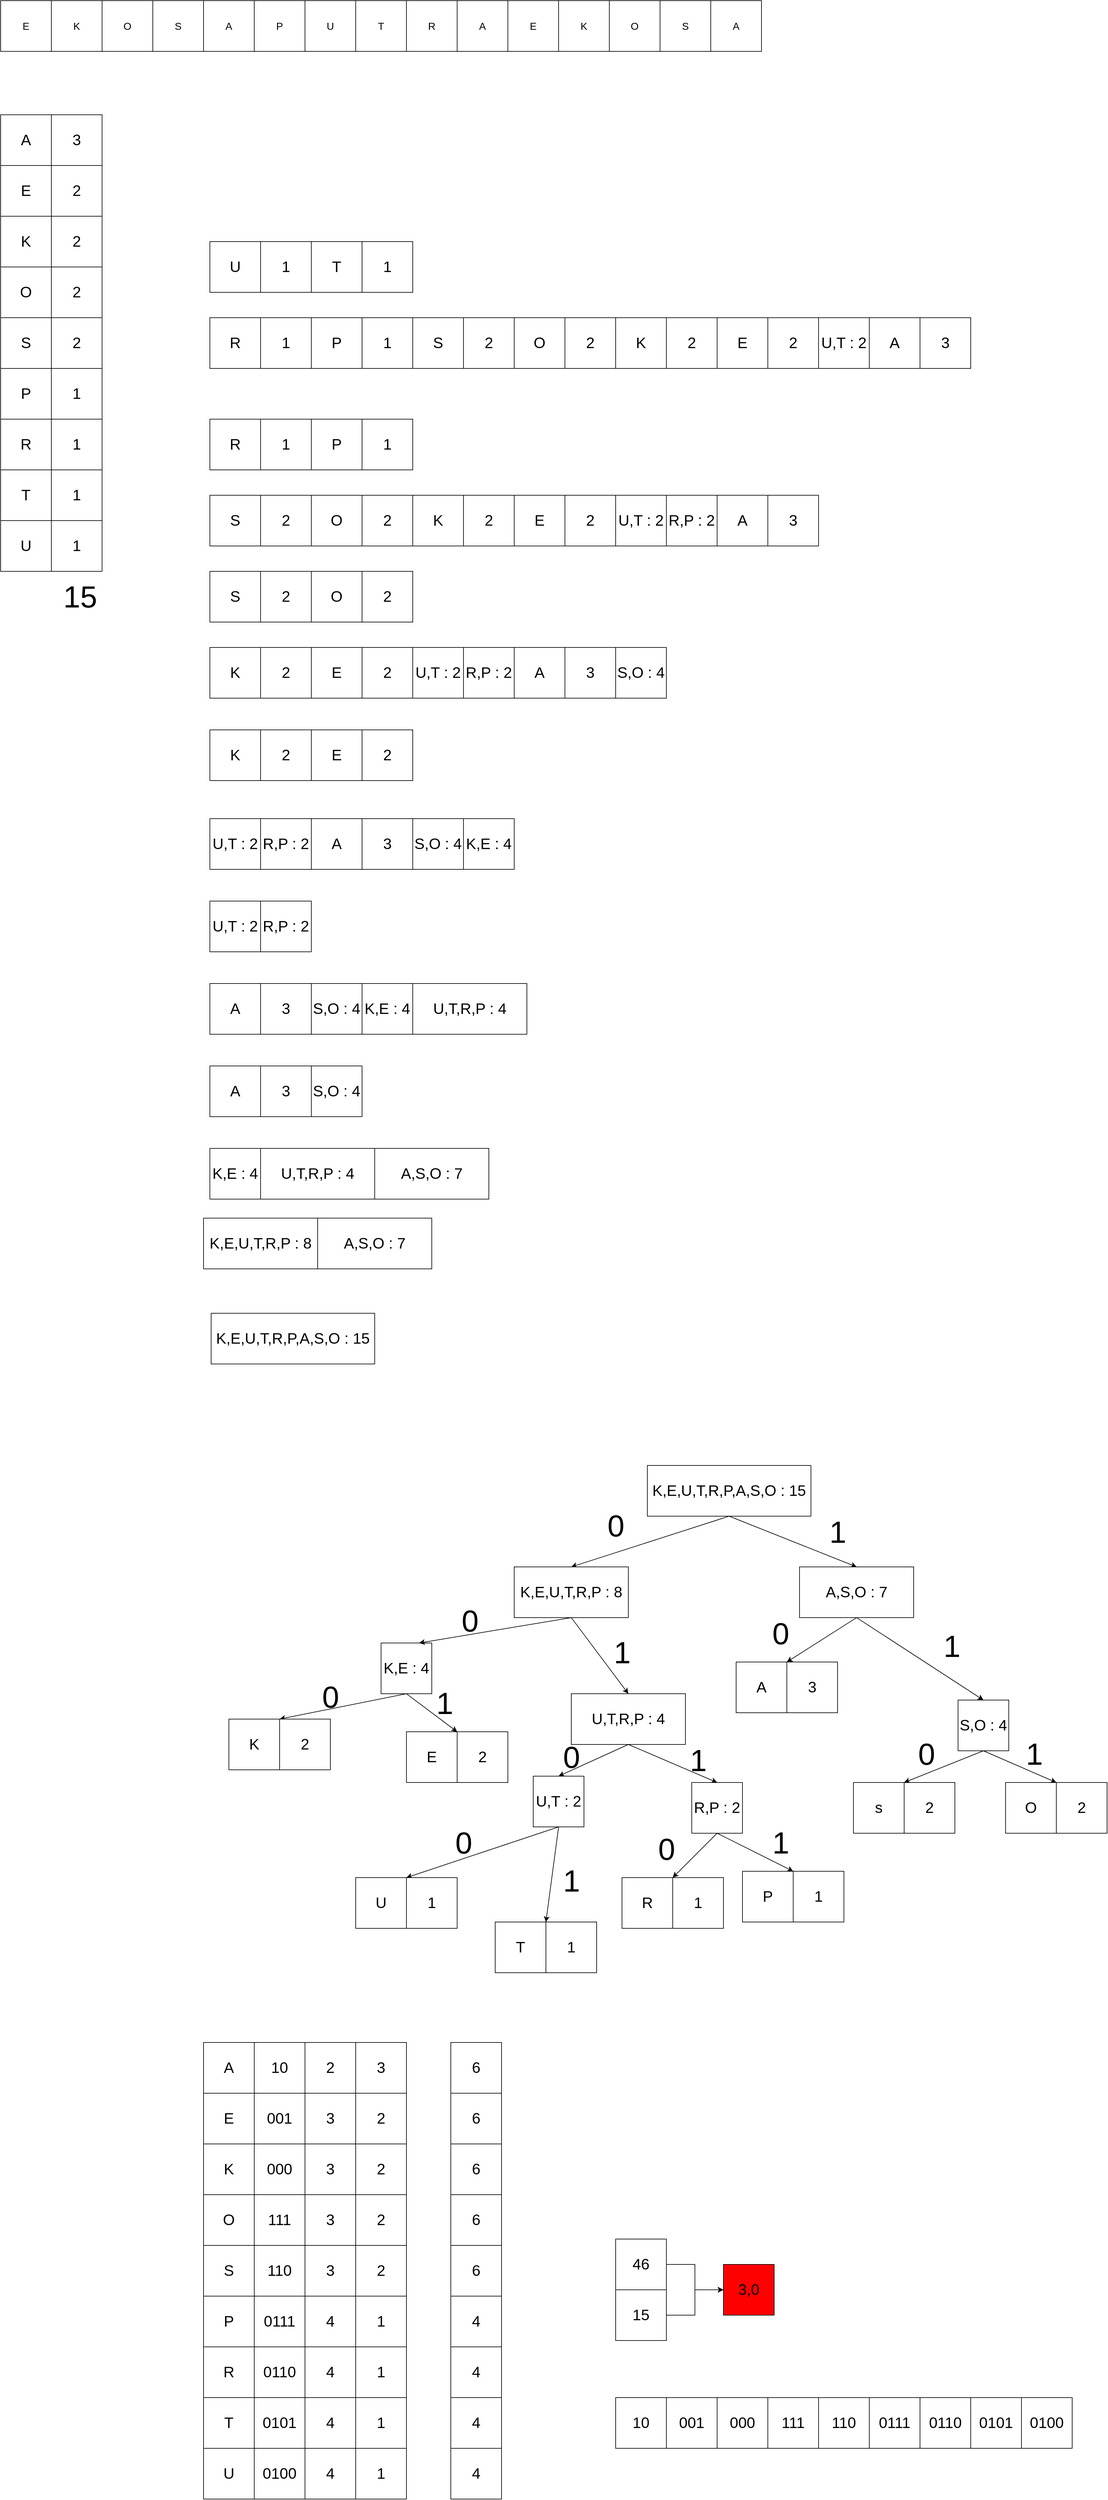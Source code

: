 <mxfile version="14.1.9" type="github">
  <diagram id="KEnG766yOONvj4ruCacH" name="Halaman-1">
    <mxGraphModel dx="1806" dy="1066" grid="1" gridSize="10" guides="1" tooltips="1" connect="1" arrows="1" fold="1" page="1" pageScale="1" pageWidth="50000" pageHeight="50000" math="0" shadow="0">
      <root>
        <mxCell id="0" />
        <mxCell id="1" parent="0" />
        <mxCell id="IFljUYkTpTAAz3V6eXWY-1" value="&lt;font size=&quot;3&quot;&gt;E&lt;/font&gt;" style="whiteSpace=wrap;html=1;aspect=fixed;" vertex="1" parent="1">
          <mxGeometry x="70" y="60" width="80" height="80" as="geometry" />
        </mxCell>
        <mxCell id="IFljUYkTpTAAz3V6eXWY-2" value="&lt;font size=&quot;3&quot;&gt;K&lt;/font&gt;" style="whiteSpace=wrap;html=1;aspect=fixed;" vertex="1" parent="1">
          <mxGeometry x="150" y="60" width="80" height="80" as="geometry" />
        </mxCell>
        <mxCell id="IFljUYkTpTAAz3V6eXWY-3" value="&lt;font size=&quot;3&quot;&gt;O&lt;/font&gt;" style="whiteSpace=wrap;html=1;aspect=fixed;" vertex="1" parent="1">
          <mxGeometry x="230" y="60" width="80" height="80" as="geometry" />
        </mxCell>
        <mxCell id="IFljUYkTpTAAz3V6eXWY-4" value="&lt;font size=&quot;3&quot;&gt;S&lt;/font&gt;" style="whiteSpace=wrap;html=1;aspect=fixed;" vertex="1" parent="1">
          <mxGeometry x="310" y="60" width="80" height="80" as="geometry" />
        </mxCell>
        <mxCell id="IFljUYkTpTAAz3V6eXWY-5" value="&lt;font size=&quot;3&quot;&gt;A&lt;/font&gt;" style="whiteSpace=wrap;html=1;aspect=fixed;" vertex="1" parent="1">
          <mxGeometry x="390" y="60" width="80" height="80" as="geometry" />
        </mxCell>
        <mxCell id="IFljUYkTpTAAz3V6eXWY-6" value="&lt;font size=&quot;3&quot;&gt;P&lt;/font&gt;" style="whiteSpace=wrap;html=1;aspect=fixed;" vertex="1" parent="1">
          <mxGeometry x="470" y="60" width="80" height="80" as="geometry" />
        </mxCell>
        <mxCell id="IFljUYkTpTAAz3V6eXWY-7" value="&lt;font size=&quot;3&quot;&gt;U&lt;/font&gt;" style="whiteSpace=wrap;html=1;aspect=fixed;" vertex="1" parent="1">
          <mxGeometry x="550" y="60" width="80" height="80" as="geometry" />
        </mxCell>
        <mxCell id="IFljUYkTpTAAz3V6eXWY-8" value="&lt;font size=&quot;3&quot;&gt;T&lt;/font&gt;" style="whiteSpace=wrap;html=1;aspect=fixed;" vertex="1" parent="1">
          <mxGeometry x="630" y="60" width="80" height="80" as="geometry" />
        </mxCell>
        <mxCell id="IFljUYkTpTAAz3V6eXWY-9" value="&lt;font size=&quot;3&quot;&gt;R&lt;/font&gt;" style="whiteSpace=wrap;html=1;aspect=fixed;" vertex="1" parent="1">
          <mxGeometry x="710" y="60" width="80" height="80" as="geometry" />
        </mxCell>
        <mxCell id="IFljUYkTpTAAz3V6eXWY-10" value="&lt;font size=&quot;3&quot;&gt;A&lt;/font&gt;" style="whiteSpace=wrap;html=1;aspect=fixed;" vertex="1" parent="1">
          <mxGeometry x="790" y="60" width="80" height="80" as="geometry" />
        </mxCell>
        <mxCell id="IFljUYkTpTAAz3V6eXWY-11" value="&lt;font size=&quot;3&quot;&gt;E&lt;/font&gt;" style="whiteSpace=wrap;html=1;aspect=fixed;" vertex="1" parent="1">
          <mxGeometry x="870" y="60" width="80" height="80" as="geometry" />
        </mxCell>
        <mxCell id="IFljUYkTpTAAz3V6eXWY-12" value="&lt;font size=&quot;3&quot;&gt;K&lt;/font&gt;" style="whiteSpace=wrap;html=1;aspect=fixed;" vertex="1" parent="1">
          <mxGeometry x="950" y="60" width="80" height="80" as="geometry" />
        </mxCell>
        <mxCell id="IFljUYkTpTAAz3V6eXWY-13" value="&lt;font size=&quot;3&quot;&gt;O&lt;/font&gt;" style="whiteSpace=wrap;html=1;aspect=fixed;" vertex="1" parent="1">
          <mxGeometry x="1030" y="60" width="80" height="80" as="geometry" />
        </mxCell>
        <mxCell id="IFljUYkTpTAAz3V6eXWY-14" value="&lt;font size=&quot;3&quot;&gt;S&lt;/font&gt;" style="whiteSpace=wrap;html=1;aspect=fixed;" vertex="1" parent="1">
          <mxGeometry x="1110" y="60" width="80" height="80" as="geometry" />
        </mxCell>
        <mxCell id="IFljUYkTpTAAz3V6eXWY-15" value="&lt;font size=&quot;3&quot;&gt;A&lt;/font&gt;" style="whiteSpace=wrap;html=1;aspect=fixed;" vertex="1" parent="1">
          <mxGeometry x="1190" y="60" width="80" height="80" as="geometry" />
        </mxCell>
        <mxCell id="IFljUYkTpTAAz3V6eXWY-16" value="&lt;font style=&quot;font-size: 24px&quot;&gt;E&lt;/font&gt;" style="whiteSpace=wrap;html=1;aspect=fixed;" vertex="1" parent="1">
          <mxGeometry x="70" y="320" width="80" height="80" as="geometry" />
        </mxCell>
        <mxCell id="IFljUYkTpTAAz3V6eXWY-17" value="&lt;font style=&quot;font-size: 24px&quot;&gt;K&lt;/font&gt;" style="whiteSpace=wrap;html=1;aspect=fixed;" vertex="1" parent="1">
          <mxGeometry x="70" y="400" width="80" height="80" as="geometry" />
        </mxCell>
        <mxCell id="IFljUYkTpTAAz3V6eXWY-18" value="&lt;font style=&quot;font-size: 24px&quot;&gt;O&lt;/font&gt;" style="whiteSpace=wrap;html=1;aspect=fixed;" vertex="1" parent="1">
          <mxGeometry x="70" y="480" width="80" height="80" as="geometry" />
        </mxCell>
        <mxCell id="IFljUYkTpTAAz3V6eXWY-19" value="&lt;font style=&quot;font-size: 24px&quot;&gt;S&lt;/font&gt;" style="whiteSpace=wrap;html=1;aspect=fixed;" vertex="1" parent="1">
          <mxGeometry x="70" y="560" width="80" height="80" as="geometry" />
        </mxCell>
        <mxCell id="IFljUYkTpTAAz3V6eXWY-20" value="&lt;font style=&quot;font-size: 24px&quot;&gt;A&lt;/font&gt;" style="whiteSpace=wrap;html=1;aspect=fixed;" vertex="1" parent="1">
          <mxGeometry x="70" y="240" width="80" height="80" as="geometry" />
        </mxCell>
        <mxCell id="IFljUYkTpTAAz3V6eXWY-21" value="&lt;font style=&quot;font-size: 24px&quot;&gt;2&lt;/font&gt;" style="whiteSpace=wrap;html=1;aspect=fixed;" vertex="1" parent="1">
          <mxGeometry x="150" y="320" width="80" height="80" as="geometry" />
        </mxCell>
        <mxCell id="IFljUYkTpTAAz3V6eXWY-22" value="&lt;font style=&quot;font-size: 24px&quot;&gt;2&lt;/font&gt;" style="whiteSpace=wrap;html=1;aspect=fixed;" vertex="1" parent="1">
          <mxGeometry x="150" y="400" width="80" height="80" as="geometry" />
        </mxCell>
        <mxCell id="IFljUYkTpTAAz3V6eXWY-23" value="&lt;font style=&quot;font-size: 24px&quot;&gt;2&lt;/font&gt;" style="whiteSpace=wrap;html=1;aspect=fixed;" vertex="1" parent="1">
          <mxGeometry x="150" y="480" width="80" height="80" as="geometry" />
        </mxCell>
        <mxCell id="IFljUYkTpTAAz3V6eXWY-24" value="&lt;font style=&quot;font-size: 24px&quot;&gt;2&lt;/font&gt;" style="whiteSpace=wrap;html=1;aspect=fixed;" vertex="1" parent="1">
          <mxGeometry x="150" y="560" width="80" height="80" as="geometry" />
        </mxCell>
        <mxCell id="IFljUYkTpTAAz3V6eXWY-25" value="&lt;font style=&quot;font-size: 24px&quot;&gt;3&lt;/font&gt;" style="whiteSpace=wrap;html=1;aspect=fixed;" vertex="1" parent="1">
          <mxGeometry x="150" y="240" width="80" height="80" as="geometry" />
        </mxCell>
        <mxCell id="IFljUYkTpTAAz3V6eXWY-26" value="&lt;font style=&quot;font-size: 24px&quot;&gt;P&lt;/font&gt;" style="whiteSpace=wrap;html=1;aspect=fixed;" vertex="1" parent="1">
          <mxGeometry x="70" y="640" width="80" height="80" as="geometry" />
        </mxCell>
        <mxCell id="IFljUYkTpTAAz3V6eXWY-27" value="&lt;span style=&quot;font-size: 24px&quot;&gt;1&lt;/span&gt;" style="whiteSpace=wrap;html=1;aspect=fixed;" vertex="1" parent="1">
          <mxGeometry x="150" y="640" width="80" height="80" as="geometry" />
        </mxCell>
        <mxCell id="IFljUYkTpTAAz3V6eXWY-28" value="&lt;font style=&quot;font-size: 24px&quot;&gt;U&lt;/font&gt;" style="whiteSpace=wrap;html=1;aspect=fixed;" vertex="1" parent="1">
          <mxGeometry x="70" y="880" width="80" height="80" as="geometry" />
        </mxCell>
        <mxCell id="IFljUYkTpTAAz3V6eXWY-29" value="&lt;span style=&quot;font-size: 24px&quot;&gt;1&lt;/span&gt;" style="whiteSpace=wrap;html=1;aspect=fixed;" vertex="1" parent="1">
          <mxGeometry x="150" y="880" width="80" height="80" as="geometry" />
        </mxCell>
        <mxCell id="IFljUYkTpTAAz3V6eXWY-30" value="&lt;font style=&quot;font-size: 24px&quot;&gt;T&lt;/font&gt;" style="whiteSpace=wrap;html=1;aspect=fixed;" vertex="1" parent="1">
          <mxGeometry x="70" y="800" width="80" height="80" as="geometry" />
        </mxCell>
        <mxCell id="IFljUYkTpTAAz3V6eXWY-31" value="&lt;span style=&quot;font-size: 24px&quot;&gt;1&lt;/span&gt;" style="whiteSpace=wrap;html=1;aspect=fixed;" vertex="1" parent="1">
          <mxGeometry x="150" y="800" width="80" height="80" as="geometry" />
        </mxCell>
        <mxCell id="IFljUYkTpTAAz3V6eXWY-32" value="&lt;font style=&quot;font-size: 24px&quot;&gt;R&lt;/font&gt;" style="whiteSpace=wrap;html=1;aspect=fixed;" vertex="1" parent="1">
          <mxGeometry x="70" y="720" width="80" height="80" as="geometry" />
        </mxCell>
        <mxCell id="IFljUYkTpTAAz3V6eXWY-33" value="&lt;span style=&quot;font-size: 24px&quot;&gt;1&lt;/span&gt;" style="whiteSpace=wrap;html=1;aspect=fixed;" vertex="1" parent="1">
          <mxGeometry x="150" y="720" width="80" height="80" as="geometry" />
        </mxCell>
        <mxCell id="IFljUYkTpTAAz3V6eXWY-81" value="&lt;font style=&quot;font-size: 24px&quot;&gt;R&lt;/font&gt;" style="whiteSpace=wrap;html=1;aspect=fixed;" vertex="1" parent="1">
          <mxGeometry x="400" y="560" width="80" height="80" as="geometry" />
        </mxCell>
        <mxCell id="IFljUYkTpTAAz3V6eXWY-82" value="&lt;span style=&quot;font-size: 24px&quot;&gt;1&lt;/span&gt;" style="whiteSpace=wrap;html=1;aspect=fixed;" vertex="1" parent="1">
          <mxGeometry x="480" y="560" width="80" height="80" as="geometry" />
        </mxCell>
        <mxCell id="IFljUYkTpTAAz3V6eXWY-83" value="&lt;font style=&quot;font-size: 24px&quot;&gt;P&lt;/font&gt;" style="whiteSpace=wrap;html=1;aspect=fixed;" vertex="1" parent="1">
          <mxGeometry x="560" y="560" width="80" height="80" as="geometry" />
        </mxCell>
        <mxCell id="IFljUYkTpTAAz3V6eXWY-84" value="&lt;span style=&quot;font-size: 24px&quot;&gt;1&lt;/span&gt;" style="whiteSpace=wrap;html=1;aspect=fixed;" vertex="1" parent="1">
          <mxGeometry x="640" y="560" width="80" height="80" as="geometry" />
        </mxCell>
        <mxCell id="IFljUYkTpTAAz3V6eXWY-85" value="&lt;font style=&quot;font-size: 24px&quot;&gt;S&lt;/font&gt;" style="whiteSpace=wrap;html=1;aspect=fixed;" vertex="1" parent="1">
          <mxGeometry x="400" y="840" width="80" height="80" as="geometry" />
        </mxCell>
        <mxCell id="IFljUYkTpTAAz3V6eXWY-86" value="&lt;font style=&quot;font-size: 24px&quot;&gt;2&lt;/font&gt;" style="whiteSpace=wrap;html=1;aspect=fixed;" vertex="1" parent="1">
          <mxGeometry x="480" y="840" width="80" height="80" as="geometry" />
        </mxCell>
        <mxCell id="IFljUYkTpTAAz3V6eXWY-87" value="&lt;font style=&quot;font-size: 24px&quot;&gt;O&lt;/font&gt;" style="whiteSpace=wrap;html=1;aspect=fixed;" vertex="1" parent="1">
          <mxGeometry x="560" y="840" width="80" height="80" as="geometry" />
        </mxCell>
        <mxCell id="IFljUYkTpTAAz3V6eXWY-88" value="&lt;font style=&quot;font-size: 24px&quot;&gt;2&lt;/font&gt;" style="whiteSpace=wrap;html=1;aspect=fixed;" vertex="1" parent="1">
          <mxGeometry x="640" y="840" width="80" height="80" as="geometry" />
        </mxCell>
        <mxCell id="IFljUYkTpTAAz3V6eXWY-89" value="&lt;font style=&quot;font-size: 24px&quot;&gt;K&lt;/font&gt;" style="whiteSpace=wrap;html=1;aspect=fixed;" vertex="1" parent="1">
          <mxGeometry x="720" y="840" width="80" height="80" as="geometry" />
        </mxCell>
        <mxCell id="IFljUYkTpTAAz3V6eXWY-90" value="&lt;font style=&quot;font-size: 24px&quot;&gt;2&lt;/font&gt;" style="whiteSpace=wrap;html=1;aspect=fixed;" vertex="1" parent="1">
          <mxGeometry x="800" y="840" width="80" height="80" as="geometry" />
        </mxCell>
        <mxCell id="IFljUYkTpTAAz3V6eXWY-91" value="&lt;font style=&quot;font-size: 24px&quot;&gt;E&lt;/font&gt;" style="whiteSpace=wrap;html=1;aspect=fixed;" vertex="1" parent="1">
          <mxGeometry x="880" y="840" width="80" height="80" as="geometry" />
        </mxCell>
        <mxCell id="IFljUYkTpTAAz3V6eXWY-92" value="&lt;font style=&quot;font-size: 24px&quot;&gt;2&lt;/font&gt;" style="whiteSpace=wrap;html=1;aspect=fixed;" vertex="1" parent="1">
          <mxGeometry x="960" y="840" width="80" height="80" as="geometry" />
        </mxCell>
        <mxCell id="IFljUYkTpTAAz3V6eXWY-93" value="&lt;font style=&quot;font-size: 24px&quot;&gt;A&lt;/font&gt;" style="whiteSpace=wrap;html=1;aspect=fixed;" vertex="1" parent="1">
          <mxGeometry x="1200" y="840" width="80" height="80" as="geometry" />
        </mxCell>
        <mxCell id="IFljUYkTpTAAz3V6eXWY-94" value="&lt;font style=&quot;font-size: 24px&quot;&gt;3&lt;/font&gt;" style="whiteSpace=wrap;html=1;aspect=fixed;" vertex="1" parent="1">
          <mxGeometry x="1280" y="840" width="80" height="80" as="geometry" />
        </mxCell>
        <mxCell id="IFljUYkTpTAAz3V6eXWY-95" value="&lt;font style=&quot;font-size: 24px&quot;&gt;U&lt;/font&gt;" style="whiteSpace=wrap;html=1;aspect=fixed;" vertex="1" parent="1">
          <mxGeometry x="400" y="440" width="80" height="80" as="geometry" />
        </mxCell>
        <mxCell id="IFljUYkTpTAAz3V6eXWY-96" value="&lt;span style=&quot;font-size: 24px&quot;&gt;1&lt;/span&gt;" style="whiteSpace=wrap;html=1;aspect=fixed;" vertex="1" parent="1">
          <mxGeometry x="480" y="440" width="80" height="80" as="geometry" />
        </mxCell>
        <mxCell id="IFljUYkTpTAAz3V6eXWY-97" value="&lt;font style=&quot;font-size: 24px&quot;&gt;T&lt;/font&gt;" style="whiteSpace=wrap;html=1;aspect=fixed;" vertex="1" parent="1">
          <mxGeometry x="560" y="440" width="80" height="80" as="geometry" />
        </mxCell>
        <mxCell id="IFljUYkTpTAAz3V6eXWY-98" value="&lt;span style=&quot;font-size: 24px&quot;&gt;1&lt;/span&gt;" style="whiteSpace=wrap;html=1;aspect=fixed;" vertex="1" parent="1">
          <mxGeometry x="640" y="440" width="80" height="80" as="geometry" />
        </mxCell>
        <mxCell id="IFljUYkTpTAAz3V6eXWY-99" value="&lt;span style=&quot;font-size: 24px&quot;&gt;U,T : 2&lt;/span&gt;" style="whiteSpace=wrap;html=1;aspect=fixed;" vertex="1" parent="1">
          <mxGeometry x="1040" y="840" width="80" height="80" as="geometry" />
        </mxCell>
        <mxCell id="IFljUYkTpTAAz3V6eXWY-105" value="&lt;font style=&quot;font-size: 24px&quot;&gt;R&lt;/font&gt;" style="whiteSpace=wrap;html=1;aspect=fixed;" vertex="1" parent="1">
          <mxGeometry x="400" y="720" width="80" height="80" as="geometry" />
        </mxCell>
        <mxCell id="IFljUYkTpTAAz3V6eXWY-106" value="&lt;span style=&quot;font-size: 24px&quot;&gt;1&lt;/span&gt;" style="whiteSpace=wrap;html=1;aspect=fixed;" vertex="1" parent="1">
          <mxGeometry x="480" y="720" width="80" height="80" as="geometry" />
        </mxCell>
        <mxCell id="IFljUYkTpTAAz3V6eXWY-107" value="&lt;font style=&quot;font-size: 24px&quot;&gt;P&lt;/font&gt;" style="whiteSpace=wrap;html=1;aspect=fixed;" vertex="1" parent="1">
          <mxGeometry x="560" y="720" width="80" height="80" as="geometry" />
        </mxCell>
        <mxCell id="IFljUYkTpTAAz3V6eXWY-108" value="&lt;span style=&quot;font-size: 24px&quot;&gt;1&lt;/span&gt;" style="whiteSpace=wrap;html=1;aspect=fixed;" vertex="1" parent="1">
          <mxGeometry x="640" y="720" width="80" height="80" as="geometry" />
        </mxCell>
        <mxCell id="IFljUYkTpTAAz3V6eXWY-109" value="&lt;span style=&quot;font-size: 24px&quot;&gt;R,P : 2&lt;/span&gt;" style="whiteSpace=wrap;html=1;aspect=fixed;" vertex="1" parent="1">
          <mxGeometry x="1120" y="840" width="80" height="80" as="geometry" />
        </mxCell>
        <mxCell id="IFljUYkTpTAAz3V6eXWY-110" value="&lt;font style=&quot;font-size: 24px&quot;&gt;S&lt;/font&gt;" style="whiteSpace=wrap;html=1;aspect=fixed;" vertex="1" parent="1">
          <mxGeometry x="400" y="960" width="80" height="80" as="geometry" />
        </mxCell>
        <mxCell id="IFljUYkTpTAAz3V6eXWY-111" value="&lt;font style=&quot;font-size: 24px&quot;&gt;2&lt;/font&gt;" style="whiteSpace=wrap;html=1;aspect=fixed;" vertex="1" parent="1">
          <mxGeometry x="480" y="960" width="80" height="80" as="geometry" />
        </mxCell>
        <mxCell id="IFljUYkTpTAAz3V6eXWY-112" value="&lt;font style=&quot;font-size: 24px&quot;&gt;O&lt;/font&gt;" style="whiteSpace=wrap;html=1;aspect=fixed;" vertex="1" parent="1">
          <mxGeometry x="560" y="960" width="80" height="80" as="geometry" />
        </mxCell>
        <mxCell id="IFljUYkTpTAAz3V6eXWY-113" value="&lt;font style=&quot;font-size: 24px&quot;&gt;2&lt;/font&gt;" style="whiteSpace=wrap;html=1;aspect=fixed;" vertex="1" parent="1">
          <mxGeometry x="640" y="960" width="80" height="80" as="geometry" />
        </mxCell>
        <mxCell id="IFljUYkTpTAAz3V6eXWY-114" value="&lt;font style=&quot;font-size: 24px&quot;&gt;S,O : 4&lt;/font&gt;" style="whiteSpace=wrap;html=1;aspect=fixed;" vertex="1" parent="1">
          <mxGeometry x="1040" y="1080" width="80" height="80" as="geometry" />
        </mxCell>
        <mxCell id="IFljUYkTpTAAz3V6eXWY-115" value="&lt;font style=&quot;font-size: 24px&quot;&gt;K&lt;/font&gt;" style="whiteSpace=wrap;html=1;aspect=fixed;" vertex="1" parent="1">
          <mxGeometry x="400" y="1080" width="80" height="80" as="geometry" />
        </mxCell>
        <mxCell id="IFljUYkTpTAAz3V6eXWY-116" value="&lt;font style=&quot;font-size: 24px&quot;&gt;2&lt;/font&gt;" style="whiteSpace=wrap;html=1;aspect=fixed;" vertex="1" parent="1">
          <mxGeometry x="480" y="1080" width="80" height="80" as="geometry" />
        </mxCell>
        <mxCell id="IFljUYkTpTAAz3V6eXWY-117" value="&lt;font style=&quot;font-size: 24px&quot;&gt;E&lt;/font&gt;" style="whiteSpace=wrap;html=1;aspect=fixed;" vertex="1" parent="1">
          <mxGeometry x="560" y="1080" width="80" height="80" as="geometry" />
        </mxCell>
        <mxCell id="IFljUYkTpTAAz3V6eXWY-118" value="&lt;font style=&quot;font-size: 24px&quot;&gt;2&lt;/font&gt;" style="whiteSpace=wrap;html=1;aspect=fixed;" vertex="1" parent="1">
          <mxGeometry x="640" y="1080" width="80" height="80" as="geometry" />
        </mxCell>
        <mxCell id="IFljUYkTpTAAz3V6eXWY-119" value="&lt;font style=&quot;font-size: 24px&quot;&gt;A&lt;/font&gt;" style="whiteSpace=wrap;html=1;aspect=fixed;" vertex="1" parent="1">
          <mxGeometry x="880" y="1080" width="80" height="80" as="geometry" />
        </mxCell>
        <mxCell id="IFljUYkTpTAAz3V6eXWY-120" value="&lt;font style=&quot;font-size: 24px&quot;&gt;3&lt;/font&gt;" style="whiteSpace=wrap;html=1;aspect=fixed;" vertex="1" parent="1">
          <mxGeometry x="960" y="1080" width="80" height="80" as="geometry" />
        </mxCell>
        <mxCell id="IFljUYkTpTAAz3V6eXWY-121" value="&lt;span style=&quot;font-size: 24px&quot;&gt;U,T : 2&lt;/span&gt;" style="whiteSpace=wrap;html=1;aspect=fixed;" vertex="1" parent="1">
          <mxGeometry x="720" y="1080" width="80" height="80" as="geometry" />
        </mxCell>
        <mxCell id="IFljUYkTpTAAz3V6eXWY-122" value="&lt;span style=&quot;font-size: 24px&quot;&gt;R,P : 2&lt;/span&gt;" style="whiteSpace=wrap;html=1;aspect=fixed;" vertex="1" parent="1">
          <mxGeometry x="800" y="1080" width="80" height="80" as="geometry" />
        </mxCell>
        <mxCell id="IFljUYkTpTAAz3V6eXWY-123" value="&lt;font style=&quot;font-size: 24px&quot;&gt;K&lt;/font&gt;" style="whiteSpace=wrap;html=1;aspect=fixed;" vertex="1" parent="1">
          <mxGeometry x="400" y="1210" width="80" height="80" as="geometry" />
        </mxCell>
        <mxCell id="IFljUYkTpTAAz3V6eXWY-124" value="&lt;font style=&quot;font-size: 24px&quot;&gt;2&lt;/font&gt;" style="whiteSpace=wrap;html=1;aspect=fixed;" vertex="1" parent="1">
          <mxGeometry x="480" y="1210" width="80" height="80" as="geometry" />
        </mxCell>
        <mxCell id="IFljUYkTpTAAz3V6eXWY-125" value="&lt;font style=&quot;font-size: 24px&quot;&gt;E&lt;/font&gt;" style="whiteSpace=wrap;html=1;aspect=fixed;" vertex="1" parent="1">
          <mxGeometry x="560" y="1210" width="80" height="80" as="geometry" />
        </mxCell>
        <mxCell id="IFljUYkTpTAAz3V6eXWY-126" value="&lt;font style=&quot;font-size: 24px&quot;&gt;2&lt;/font&gt;" style="whiteSpace=wrap;html=1;aspect=fixed;" vertex="1" parent="1">
          <mxGeometry x="640" y="1210" width="80" height="80" as="geometry" />
        </mxCell>
        <mxCell id="IFljUYkTpTAAz3V6eXWY-127" value="&lt;font style=&quot;font-size: 24px&quot;&gt;K,E : 4&lt;/font&gt;" style="whiteSpace=wrap;html=1;aspect=fixed;" vertex="1" parent="1">
          <mxGeometry x="640" y="1610" width="80" height="80" as="geometry" />
        </mxCell>
        <mxCell id="IFljUYkTpTAAz3V6eXWY-128" value="&lt;font style=&quot;font-size: 24px&quot;&gt;S,O : 4&lt;/font&gt;" style="whiteSpace=wrap;html=1;aspect=fixed;" vertex="1" parent="1">
          <mxGeometry x="560" y="1610" width="80" height="80" as="geometry" />
        </mxCell>
        <mxCell id="IFljUYkTpTAAz3V6eXWY-129" value="&lt;font style=&quot;font-size: 24px&quot;&gt;A&lt;/font&gt;" style="whiteSpace=wrap;html=1;aspect=fixed;" vertex="1" parent="1">
          <mxGeometry x="400" y="1610" width="80" height="80" as="geometry" />
        </mxCell>
        <mxCell id="IFljUYkTpTAAz3V6eXWY-130" value="&lt;font style=&quot;font-size: 24px&quot;&gt;3&lt;/font&gt;" style="whiteSpace=wrap;html=1;aspect=fixed;" vertex="1" parent="1">
          <mxGeometry x="480" y="1610" width="80" height="80" as="geometry" />
        </mxCell>
        <mxCell id="IFljUYkTpTAAz3V6eXWY-131" value="&lt;span style=&quot;font-size: 24px&quot;&gt;U,T : 2&lt;/span&gt;" style="whiteSpace=wrap;html=1;aspect=fixed;" vertex="1" parent="1">
          <mxGeometry x="400" y="1350" width="80" height="80" as="geometry" />
        </mxCell>
        <mxCell id="IFljUYkTpTAAz3V6eXWY-132" value="&lt;span style=&quot;font-size: 24px&quot;&gt;R,P : 2&lt;/span&gt;" style="whiteSpace=wrap;html=1;aspect=fixed;" vertex="1" parent="1">
          <mxGeometry x="480" y="1350" width="80" height="80" as="geometry" />
        </mxCell>
        <mxCell id="IFljUYkTpTAAz3V6eXWY-133" value="&lt;span style=&quot;font-size: 24px&quot;&gt;U,T : 2&lt;/span&gt;" style="whiteSpace=wrap;html=1;aspect=fixed;" vertex="1" parent="1">
          <mxGeometry x="400" y="1480" width="80" height="80" as="geometry" />
        </mxCell>
        <mxCell id="IFljUYkTpTAAz3V6eXWY-134" value="&lt;span style=&quot;font-size: 24px&quot;&gt;R,P : 2&lt;/span&gt;" style="whiteSpace=wrap;html=1;aspect=fixed;" vertex="1" parent="1">
          <mxGeometry x="480" y="1480" width="80" height="80" as="geometry" />
        </mxCell>
        <mxCell id="IFljUYkTpTAAz3V6eXWY-139" value="&lt;font style=&quot;font-size: 24px&quot;&gt;U,T,R,P : 4&lt;/font&gt;" style="rounded=0;whiteSpace=wrap;html=1;" vertex="1" parent="1">
          <mxGeometry x="720" y="1610" width="180" height="80" as="geometry" />
        </mxCell>
        <mxCell id="IFljUYkTpTAAz3V6eXWY-140" value="&lt;font style=&quot;font-size: 24px&quot;&gt;K,E : 4&lt;/font&gt;" style="whiteSpace=wrap;html=1;aspect=fixed;" vertex="1" parent="1">
          <mxGeometry x="800" y="1350" width="80" height="80" as="geometry" />
        </mxCell>
        <mxCell id="IFljUYkTpTAAz3V6eXWY-141" value="&lt;font style=&quot;font-size: 24px&quot;&gt;S,O : 4&lt;/font&gt;" style="whiteSpace=wrap;html=1;aspect=fixed;" vertex="1" parent="1">
          <mxGeometry x="720" y="1350" width="80" height="80" as="geometry" />
        </mxCell>
        <mxCell id="IFljUYkTpTAAz3V6eXWY-142" value="&lt;font style=&quot;font-size: 24px&quot;&gt;A&lt;/font&gt;" style="whiteSpace=wrap;html=1;aspect=fixed;" vertex="1" parent="1">
          <mxGeometry x="560" y="1350" width="80" height="80" as="geometry" />
        </mxCell>
        <mxCell id="IFljUYkTpTAAz3V6eXWY-143" value="&lt;font style=&quot;font-size: 24px&quot;&gt;3&lt;/font&gt;" style="whiteSpace=wrap;html=1;aspect=fixed;" vertex="1" parent="1">
          <mxGeometry x="640" y="1350" width="80" height="80" as="geometry" />
        </mxCell>
        <mxCell id="IFljUYkTpTAAz3V6eXWY-226" style="edgeStyle=none;rounded=0;orthogonalLoop=1;jettySize=auto;html=1;exitX=0.5;exitY=1;exitDx=0;exitDy=0;entryX=1;entryY=0;entryDx=0;entryDy=0;" edge="1" parent="1" source="IFljUYkTpTAAz3V6eXWY-145" target="IFljUYkTpTAAz3V6eXWY-224">
          <mxGeometry relative="1" as="geometry" />
        </mxCell>
        <mxCell id="IFljUYkTpTAAz3V6eXWY-227" style="edgeStyle=none;rounded=0;orthogonalLoop=1;jettySize=auto;html=1;exitX=0.5;exitY=1;exitDx=0;exitDy=0;entryX=1;entryY=0;entryDx=0;entryDy=0;" edge="1" parent="1" source="IFljUYkTpTAAz3V6eXWY-145" target="IFljUYkTpTAAz3V6eXWY-223">
          <mxGeometry relative="1" as="geometry" />
        </mxCell>
        <mxCell id="IFljUYkTpTAAz3V6eXWY-145" value="&lt;font style=&quot;font-size: 24px&quot;&gt;S,O : 4&lt;/font&gt;" style="whiteSpace=wrap;html=1;aspect=fixed;" vertex="1" parent="1">
          <mxGeometry x="1580" y="2740" width="80" height="80" as="geometry" />
        </mxCell>
        <mxCell id="IFljUYkTpTAAz3V6eXWY-146" value="&lt;font style=&quot;font-size: 24px&quot;&gt;A&lt;/font&gt;" style="whiteSpace=wrap;html=1;aspect=fixed;" vertex="1" parent="1">
          <mxGeometry x="1230" y="2680" width="80" height="80" as="geometry" />
        </mxCell>
        <mxCell id="IFljUYkTpTAAz3V6eXWY-147" value="&lt;font style=&quot;font-size: 24px&quot;&gt;3&lt;/font&gt;" style="whiteSpace=wrap;html=1;aspect=fixed;" vertex="1" parent="1">
          <mxGeometry x="1310" y="2680" width="80" height="80" as="geometry" />
        </mxCell>
        <mxCell id="IFljUYkTpTAAz3V6eXWY-149" value="&lt;span style=&quot;font-size: 24px&quot;&gt;A,S,O : 7&lt;/span&gt;" style="rounded=0;whiteSpace=wrap;html=1;" vertex="1" parent="1">
          <mxGeometry x="570" y="1980" width="180" height="80" as="geometry" />
        </mxCell>
        <mxCell id="IFljUYkTpTAAz3V6eXWY-150" value="&lt;font style=&quot;font-size: 24px&quot;&gt;K,E : 4&lt;/font&gt;" style="whiteSpace=wrap;html=1;aspect=fixed;" vertex="1" parent="1">
          <mxGeometry x="400" y="1870" width="80" height="80" as="geometry" />
        </mxCell>
        <mxCell id="IFljUYkTpTAAz3V6eXWY-154" value="&lt;font style=&quot;font-size: 24px&quot;&gt;U,T,R,P : 4&lt;/font&gt;" style="rounded=0;whiteSpace=wrap;html=1;" vertex="1" parent="1">
          <mxGeometry x="480" y="1870" width="180" height="80" as="geometry" />
        </mxCell>
        <mxCell id="IFljUYkTpTAAz3V6eXWY-165" value="&lt;font style=&quot;font-size: 24px&quot;&gt;S&lt;/font&gt;" style="whiteSpace=wrap;html=1;aspect=fixed;" vertex="1" parent="1">
          <mxGeometry x="720" y="560" width="80" height="80" as="geometry" />
        </mxCell>
        <mxCell id="IFljUYkTpTAAz3V6eXWY-166" value="&lt;font style=&quot;font-size: 24px&quot;&gt;2&lt;/font&gt;" style="whiteSpace=wrap;html=1;aspect=fixed;" vertex="1" parent="1">
          <mxGeometry x="800" y="560" width="80" height="80" as="geometry" />
        </mxCell>
        <mxCell id="IFljUYkTpTAAz3V6eXWY-167" value="&lt;font style=&quot;font-size: 24px&quot;&gt;O&lt;/font&gt;" style="whiteSpace=wrap;html=1;aspect=fixed;" vertex="1" parent="1">
          <mxGeometry x="880" y="560" width="80" height="80" as="geometry" />
        </mxCell>
        <mxCell id="IFljUYkTpTAAz3V6eXWY-168" value="&lt;font style=&quot;font-size: 24px&quot;&gt;2&lt;/font&gt;" style="whiteSpace=wrap;html=1;aspect=fixed;" vertex="1" parent="1">
          <mxGeometry x="960" y="560" width="80" height="80" as="geometry" />
        </mxCell>
        <mxCell id="IFljUYkTpTAAz3V6eXWY-169" value="&lt;font style=&quot;font-size: 24px&quot;&gt;K&lt;/font&gt;" style="whiteSpace=wrap;html=1;aspect=fixed;" vertex="1" parent="1">
          <mxGeometry x="1040" y="560" width="80" height="80" as="geometry" />
        </mxCell>
        <mxCell id="IFljUYkTpTAAz3V6eXWY-170" value="&lt;font style=&quot;font-size: 24px&quot;&gt;2&lt;/font&gt;" style="whiteSpace=wrap;html=1;aspect=fixed;" vertex="1" parent="1">
          <mxGeometry x="1120" y="560" width="80" height="80" as="geometry" />
        </mxCell>
        <mxCell id="IFljUYkTpTAAz3V6eXWY-171" value="&lt;font style=&quot;font-size: 24px&quot;&gt;E&lt;/font&gt;" style="whiteSpace=wrap;html=1;aspect=fixed;" vertex="1" parent="1">
          <mxGeometry x="1200" y="560" width="80" height="80" as="geometry" />
        </mxCell>
        <mxCell id="IFljUYkTpTAAz3V6eXWY-172" value="&lt;font style=&quot;font-size: 24px&quot;&gt;2&lt;/font&gt;" style="whiteSpace=wrap;html=1;aspect=fixed;" vertex="1" parent="1">
          <mxGeometry x="1280" y="560" width="80" height="80" as="geometry" />
        </mxCell>
        <mxCell id="IFljUYkTpTAAz3V6eXWY-173" value="&lt;font style=&quot;font-size: 24px&quot;&gt;A&lt;/font&gt;" style="whiteSpace=wrap;html=1;aspect=fixed;" vertex="1" parent="1">
          <mxGeometry x="1440" y="560" width="80" height="80" as="geometry" />
        </mxCell>
        <mxCell id="IFljUYkTpTAAz3V6eXWY-174" value="&lt;font style=&quot;font-size: 24px&quot;&gt;3&lt;/font&gt;" style="whiteSpace=wrap;html=1;aspect=fixed;" vertex="1" parent="1">
          <mxGeometry x="1520" y="560" width="80" height="80" as="geometry" />
        </mxCell>
        <mxCell id="IFljUYkTpTAAz3V6eXWY-175" value="&lt;span style=&quot;font-size: 24px&quot;&gt;U,T : 2&lt;/span&gt;" style="whiteSpace=wrap;html=1;aspect=fixed;" vertex="1" parent="1">
          <mxGeometry x="1360" y="560" width="80" height="80" as="geometry" />
        </mxCell>
        <mxCell id="IFljUYkTpTAAz3V6eXWY-232" style="edgeStyle=none;rounded=0;orthogonalLoop=1;jettySize=auto;html=1;exitX=0.5;exitY=1;exitDx=0;exitDy=0;entryX=0;entryY=0;entryDx=0;entryDy=0;" edge="1" parent="1" source="IFljUYkTpTAAz3V6eXWY-196" target="IFljUYkTpTAAz3V6eXWY-229">
          <mxGeometry relative="1" as="geometry" />
        </mxCell>
        <mxCell id="IFljUYkTpTAAz3V6eXWY-234" style="edgeStyle=none;rounded=0;orthogonalLoop=1;jettySize=auto;html=1;exitX=0.5;exitY=1;exitDx=0;exitDy=0;entryX=0;entryY=0;entryDx=0;entryDy=0;" edge="1" parent="1" source="IFljUYkTpTAAz3V6eXWY-196" target="IFljUYkTpTAAz3V6eXWY-231">
          <mxGeometry relative="1" as="geometry" />
        </mxCell>
        <mxCell id="IFljUYkTpTAAz3V6eXWY-196" value="&lt;font style=&quot;font-size: 24px&quot;&gt;K,E : 4&lt;/font&gt;" style="whiteSpace=wrap;html=1;aspect=fixed;" vertex="1" parent="1">
          <mxGeometry x="670" y="2650" width="80" height="80" as="geometry" />
        </mxCell>
        <mxCell id="IFljUYkTpTAAz3V6eXWY-220" style="edgeStyle=none;rounded=0;orthogonalLoop=1;jettySize=auto;html=1;exitX=0.5;exitY=1;exitDx=0;exitDy=0;entryX=0.5;entryY=0;entryDx=0;entryDy=0;" edge="1" parent="1" source="IFljUYkTpTAAz3V6eXWY-197" target="IFljUYkTpTAAz3V6eXWY-219">
          <mxGeometry relative="1" as="geometry" />
        </mxCell>
        <mxCell id="IFljUYkTpTAAz3V6eXWY-221" style="edgeStyle=none;rounded=0;orthogonalLoop=1;jettySize=auto;html=1;exitX=0.5;exitY=1;exitDx=0;exitDy=0;entryX=0.5;entryY=0;entryDx=0;entryDy=0;" edge="1" parent="1" source="IFljUYkTpTAAz3V6eXWY-197" target="IFljUYkTpTAAz3V6eXWY-218">
          <mxGeometry relative="1" as="geometry" />
        </mxCell>
        <mxCell id="IFljUYkTpTAAz3V6eXWY-197" value="&lt;font style=&quot;font-size: 24px&quot;&gt;U,T,R,P : 4&lt;/font&gt;" style="rounded=0;whiteSpace=wrap;html=1;" vertex="1" parent="1">
          <mxGeometry x="970" y="2730" width="180" height="80" as="geometry" />
        </mxCell>
        <mxCell id="IFljUYkTpTAAz3V6eXWY-198" value="&lt;font style=&quot;font-size: 24px&quot;&gt;K,E,U,T,R,P : 8&lt;/font&gt;" style="rounded=0;whiteSpace=wrap;html=1;" vertex="1" parent="1">
          <mxGeometry x="390" y="1980" width="180" height="80" as="geometry" />
        </mxCell>
        <mxCell id="IFljUYkTpTAAz3V6eXWY-201" value="&lt;span style=&quot;font-size: 24px&quot;&gt;K,E,U,T,R,P,&lt;/span&gt;&lt;span style=&quot;font-size: 24px&quot;&gt;A,S,O : 15&lt;/span&gt;" style="rounded=0;whiteSpace=wrap;html=1;" vertex="1" parent="1">
          <mxGeometry x="402" y="2130" width="258" height="80" as="geometry" />
        </mxCell>
        <mxCell id="IFljUYkTpTAAz3V6eXWY-205" value="&lt;font style=&quot;font-size: 48px&quot;&gt;15&lt;/font&gt;" style="text;html=1;resizable=0;autosize=1;align=center;verticalAlign=middle;points=[];fillColor=none;strokeColor=none;rounded=0;" vertex="1" parent="1">
          <mxGeometry x="160" y="985" width="70" height="30" as="geometry" />
        </mxCell>
        <mxCell id="IFljUYkTpTAAz3V6eXWY-209" style="edgeStyle=none;rounded=0;orthogonalLoop=1;jettySize=auto;html=1;exitX=0.5;exitY=1;exitDx=0;exitDy=0;entryX=0.5;entryY=0;entryDx=0;entryDy=0;" edge="1" parent="1" source="IFljUYkTpTAAz3V6eXWY-206" target="IFljUYkTpTAAz3V6eXWY-207">
          <mxGeometry relative="1" as="geometry" />
        </mxCell>
        <mxCell id="IFljUYkTpTAAz3V6eXWY-210" style="edgeStyle=none;rounded=0;orthogonalLoop=1;jettySize=auto;html=1;exitX=0.5;exitY=1;exitDx=0;exitDy=0;entryX=0.5;entryY=0;entryDx=0;entryDy=0;" edge="1" parent="1" source="IFljUYkTpTAAz3V6eXWY-206" target="IFljUYkTpTAAz3V6eXWY-208">
          <mxGeometry relative="1" as="geometry" />
        </mxCell>
        <mxCell id="IFljUYkTpTAAz3V6eXWY-206" value="&lt;span style=&quot;font-size: 24px&quot;&gt;K,E,U,T,R,P,&lt;/span&gt;&lt;span style=&quot;font-size: 24px&quot;&gt;A,S,O : 15&lt;/span&gt;" style="rounded=0;whiteSpace=wrap;html=1;" vertex="1" parent="1">
          <mxGeometry x="1090" y="2370" width="258" height="80" as="geometry" />
        </mxCell>
        <mxCell id="IFljUYkTpTAAz3V6eXWY-211" style="edgeStyle=none;rounded=0;orthogonalLoop=1;jettySize=auto;html=1;exitX=0.5;exitY=1;exitDx=0;exitDy=0;entryX=0.5;entryY=0;entryDx=0;entryDy=0;" edge="1" parent="1" source="IFljUYkTpTAAz3V6eXWY-207" target="IFljUYkTpTAAz3V6eXWY-145">
          <mxGeometry relative="1" as="geometry" />
        </mxCell>
        <mxCell id="IFljUYkTpTAAz3V6eXWY-212" style="edgeStyle=none;rounded=0;orthogonalLoop=1;jettySize=auto;html=1;exitX=0.5;exitY=1;exitDx=0;exitDy=0;entryX=0;entryY=0;entryDx=0;entryDy=0;" edge="1" parent="1" source="IFljUYkTpTAAz3V6eXWY-207" target="IFljUYkTpTAAz3V6eXWY-147">
          <mxGeometry relative="1" as="geometry" />
        </mxCell>
        <mxCell id="IFljUYkTpTAAz3V6eXWY-207" value="&lt;span style=&quot;font-size: 24px&quot;&gt;A,S,O : 7&lt;/span&gt;" style="rounded=0;whiteSpace=wrap;html=1;" vertex="1" parent="1">
          <mxGeometry x="1330" y="2530" width="180" height="80" as="geometry" />
        </mxCell>
        <mxCell id="IFljUYkTpTAAz3V6eXWY-216" style="edgeStyle=none;rounded=0;orthogonalLoop=1;jettySize=auto;html=1;exitX=0.5;exitY=1;exitDx=0;exitDy=0;entryX=0.5;entryY=0;entryDx=0;entryDy=0;" edge="1" parent="1" source="IFljUYkTpTAAz3V6eXWY-208" target="IFljUYkTpTAAz3V6eXWY-197">
          <mxGeometry relative="1" as="geometry" />
        </mxCell>
        <mxCell id="IFljUYkTpTAAz3V6eXWY-217" style="edgeStyle=none;rounded=0;orthogonalLoop=1;jettySize=auto;html=1;exitX=0.5;exitY=1;exitDx=0;exitDy=0;entryX=0.75;entryY=0;entryDx=0;entryDy=0;" edge="1" parent="1" source="IFljUYkTpTAAz3V6eXWY-208" target="IFljUYkTpTAAz3V6eXWY-196">
          <mxGeometry relative="1" as="geometry" />
        </mxCell>
        <mxCell id="IFljUYkTpTAAz3V6eXWY-208" value="&lt;font style=&quot;font-size: 24px&quot;&gt;K,E,U,T,R,P : 8&lt;/font&gt;" style="rounded=0;whiteSpace=wrap;html=1;" vertex="1" parent="1">
          <mxGeometry x="880" y="2530" width="180" height="80" as="geometry" />
        </mxCell>
        <mxCell id="IFljUYkTpTAAz3V6eXWY-213" value="&lt;font style=&quot;font-size: 24px&quot;&gt;S,O : 4&lt;/font&gt;" style="whiteSpace=wrap;html=1;aspect=fixed;" vertex="1" parent="1">
          <mxGeometry x="560" y="1740" width="80" height="80" as="geometry" />
        </mxCell>
        <mxCell id="IFljUYkTpTAAz3V6eXWY-214" value="&lt;font style=&quot;font-size: 24px&quot;&gt;A&lt;/font&gt;" style="whiteSpace=wrap;html=1;aspect=fixed;" vertex="1" parent="1">
          <mxGeometry x="400" y="1740" width="80" height="80" as="geometry" />
        </mxCell>
        <mxCell id="IFljUYkTpTAAz3V6eXWY-215" value="&lt;font style=&quot;font-size: 24px&quot;&gt;3&lt;/font&gt;" style="whiteSpace=wrap;html=1;aspect=fixed;" vertex="1" parent="1">
          <mxGeometry x="480" y="1740" width="80" height="80" as="geometry" />
        </mxCell>
        <mxCell id="IFljUYkTpTAAz3V6eXWY-245" style="edgeStyle=none;rounded=0;orthogonalLoop=1;jettySize=auto;html=1;exitX=0.5;exitY=1;exitDx=0;exitDy=0;entryX=0;entryY=0;entryDx=0;entryDy=0;" edge="1" parent="1" source="IFljUYkTpTAAz3V6eXWY-218" target="IFljUYkTpTAAz3V6eXWY-242">
          <mxGeometry relative="1" as="geometry" />
        </mxCell>
        <mxCell id="IFljUYkTpTAAz3V6eXWY-246" style="edgeStyle=none;rounded=0;orthogonalLoop=1;jettySize=auto;html=1;exitX=0.5;exitY=1;exitDx=0;exitDy=0;entryX=0;entryY=0;entryDx=0;entryDy=0;" edge="1" parent="1" source="IFljUYkTpTAAz3V6eXWY-218" target="IFljUYkTpTAAz3V6eXWY-244">
          <mxGeometry relative="1" as="geometry" />
        </mxCell>
        <mxCell id="IFljUYkTpTAAz3V6eXWY-218" value="&lt;span style=&quot;font-size: 24px&quot;&gt;U,T : 2&lt;/span&gt;" style="whiteSpace=wrap;html=1;aspect=fixed;" vertex="1" parent="1">
          <mxGeometry x="910" y="2860" width="80" height="80" as="geometry" />
        </mxCell>
        <mxCell id="IFljUYkTpTAAz3V6eXWY-239" style="edgeStyle=none;rounded=0;orthogonalLoop=1;jettySize=auto;html=1;exitX=0.5;exitY=1;exitDx=0;exitDy=0;entryX=1;entryY=0;entryDx=0;entryDy=0;" edge="1" parent="1" source="IFljUYkTpTAAz3V6eXWY-219" target="IFljUYkTpTAAz3V6eXWY-237">
          <mxGeometry relative="1" as="geometry" />
        </mxCell>
        <mxCell id="IFljUYkTpTAAz3V6eXWY-240" style="edgeStyle=none;rounded=0;orthogonalLoop=1;jettySize=auto;html=1;exitX=0.5;exitY=1;exitDx=0;exitDy=0;entryX=0;entryY=0;entryDx=0;entryDy=0;" edge="1" parent="1" source="IFljUYkTpTAAz3V6eXWY-219" target="IFljUYkTpTAAz3V6eXWY-236">
          <mxGeometry relative="1" as="geometry" />
        </mxCell>
        <mxCell id="IFljUYkTpTAAz3V6eXWY-219" value="&lt;span style=&quot;font-size: 24px&quot;&gt;R,P : 2&lt;/span&gt;" style="whiteSpace=wrap;html=1;aspect=fixed;" vertex="1" parent="1">
          <mxGeometry x="1160" y="2870" width="80" height="80" as="geometry" />
        </mxCell>
        <mxCell id="IFljUYkTpTAAz3V6eXWY-222" value="&lt;font style=&quot;font-size: 24px&quot;&gt;2&lt;/font&gt;" style="whiteSpace=wrap;html=1;aspect=fixed;" vertex="1" parent="1">
          <mxGeometry x="1495" y="2870" width="80" height="80" as="geometry" />
        </mxCell>
        <mxCell id="IFljUYkTpTAAz3V6eXWY-223" value="&lt;span style=&quot;font-size: 24px&quot;&gt;s&lt;/span&gt;" style="whiteSpace=wrap;html=1;aspect=fixed;" vertex="1" parent="1">
          <mxGeometry x="1415" y="2870" width="80" height="80" as="geometry" />
        </mxCell>
        <mxCell id="IFljUYkTpTAAz3V6eXWY-224" value="&lt;font style=&quot;font-size: 24px&quot;&gt;O&lt;/font&gt;" style="whiteSpace=wrap;html=1;aspect=fixed;" vertex="1" parent="1">
          <mxGeometry x="1655" y="2870" width="80" height="80" as="geometry" />
        </mxCell>
        <mxCell id="IFljUYkTpTAAz3V6eXWY-225" value="&lt;font style=&quot;font-size: 24px&quot;&gt;2&lt;/font&gt;" style="whiteSpace=wrap;html=1;aspect=fixed;" vertex="1" parent="1">
          <mxGeometry x="1735" y="2870" width="80" height="80" as="geometry" />
        </mxCell>
        <mxCell id="IFljUYkTpTAAz3V6eXWY-228" value="&lt;font style=&quot;font-size: 24px&quot;&gt;K&lt;/font&gt;" style="whiteSpace=wrap;html=1;aspect=fixed;" vertex="1" parent="1">
          <mxGeometry x="430" y="2770" width="80" height="80" as="geometry" />
        </mxCell>
        <mxCell id="IFljUYkTpTAAz3V6eXWY-229" value="&lt;font style=&quot;font-size: 24px&quot;&gt;2&lt;/font&gt;" style="whiteSpace=wrap;html=1;aspect=fixed;" vertex="1" parent="1">
          <mxGeometry x="510" y="2770" width="80" height="80" as="geometry" />
        </mxCell>
        <mxCell id="IFljUYkTpTAAz3V6eXWY-230" value="&lt;font style=&quot;font-size: 24px&quot;&gt;E&lt;/font&gt;" style="whiteSpace=wrap;html=1;aspect=fixed;" vertex="1" parent="1">
          <mxGeometry x="710" y="2790" width="80" height="80" as="geometry" />
        </mxCell>
        <mxCell id="IFljUYkTpTAAz3V6eXWY-231" value="&lt;font style=&quot;font-size: 24px&quot;&gt;2&lt;/font&gt;" style="whiteSpace=wrap;html=1;aspect=fixed;" vertex="1" parent="1">
          <mxGeometry x="790" y="2790" width="80" height="80" as="geometry" />
        </mxCell>
        <mxCell id="IFljUYkTpTAAz3V6eXWY-235" value="&lt;font style=&quot;font-size: 24px&quot;&gt;R&lt;/font&gt;" style="whiteSpace=wrap;html=1;aspect=fixed;" vertex="1" parent="1">
          <mxGeometry x="1050" y="3020" width="80" height="80" as="geometry" />
        </mxCell>
        <mxCell id="IFljUYkTpTAAz3V6eXWY-236" value="&lt;span style=&quot;font-size: 24px&quot;&gt;1&lt;/span&gt;" style="whiteSpace=wrap;html=1;aspect=fixed;" vertex="1" parent="1">
          <mxGeometry x="1130" y="3020" width="80" height="80" as="geometry" />
        </mxCell>
        <mxCell id="IFljUYkTpTAAz3V6eXWY-237" value="&lt;font style=&quot;font-size: 24px&quot;&gt;P&lt;/font&gt;" style="whiteSpace=wrap;html=1;aspect=fixed;" vertex="1" parent="1">
          <mxGeometry x="1240" y="3010" width="80" height="80" as="geometry" />
        </mxCell>
        <mxCell id="IFljUYkTpTAAz3V6eXWY-238" value="&lt;span style=&quot;font-size: 24px&quot;&gt;1&lt;/span&gt;" style="whiteSpace=wrap;html=1;aspect=fixed;" vertex="1" parent="1">
          <mxGeometry x="1320" y="3010" width="80" height="80" as="geometry" />
        </mxCell>
        <mxCell id="IFljUYkTpTAAz3V6eXWY-241" value="&lt;font style=&quot;font-size: 24px&quot;&gt;U&lt;/font&gt;" style="whiteSpace=wrap;html=1;aspect=fixed;" vertex="1" parent="1">
          <mxGeometry x="630" y="3020" width="80" height="80" as="geometry" />
        </mxCell>
        <mxCell id="IFljUYkTpTAAz3V6eXWY-242" value="&lt;span style=&quot;font-size: 24px&quot;&gt;1&lt;/span&gt;" style="whiteSpace=wrap;html=1;aspect=fixed;" vertex="1" parent="1">
          <mxGeometry x="710" y="3020" width="80" height="80" as="geometry" />
        </mxCell>
        <mxCell id="IFljUYkTpTAAz3V6eXWY-243" value="&lt;font style=&quot;font-size: 24px&quot;&gt;T&lt;/font&gt;" style="whiteSpace=wrap;html=1;aspect=fixed;" vertex="1" parent="1">
          <mxGeometry x="850" y="3090" width="80" height="80" as="geometry" />
        </mxCell>
        <mxCell id="IFljUYkTpTAAz3V6eXWY-244" value="&lt;span style=&quot;font-size: 24px&quot;&gt;1&lt;/span&gt;" style="whiteSpace=wrap;html=1;aspect=fixed;" vertex="1" parent="1">
          <mxGeometry x="930" y="3090" width="80" height="80" as="geometry" />
        </mxCell>
        <mxCell id="IFljUYkTpTAAz3V6eXWY-247" value="&lt;span style=&quot;font-size: 48px&quot;&gt;1&lt;/span&gt;" style="text;html=1;resizable=0;autosize=1;align=center;verticalAlign=middle;points=[];fillColor=none;strokeColor=none;rounded=0;" vertex="1" parent="1">
          <mxGeometry x="1370" y="2460" width="40" height="30" as="geometry" />
        </mxCell>
        <mxCell id="IFljUYkTpTAAz3V6eXWY-248" value="&lt;span style=&quot;font-size: 48px&quot;&gt;1&lt;/span&gt;" style="text;html=1;resizable=0;autosize=1;align=center;verticalAlign=middle;points=[];fillColor=none;strokeColor=none;rounded=0;" vertex="1" parent="1">
          <mxGeometry x="1550" y="2640" width="40" height="30" as="geometry" />
        </mxCell>
        <mxCell id="IFljUYkTpTAAz3V6eXWY-249" value="&lt;span style=&quot;font-size: 48px&quot;&gt;1&lt;/span&gt;" style="text;html=1;resizable=0;autosize=1;align=center;verticalAlign=middle;points=[];fillColor=none;strokeColor=none;rounded=0;" vertex="1" parent="1">
          <mxGeometry x="1680" y="2810" width="40" height="30" as="geometry" />
        </mxCell>
        <mxCell id="IFljUYkTpTAAz3V6eXWY-250" value="&lt;span style=&quot;font-size: 48px&quot;&gt;0&lt;/span&gt;" style="text;html=1;resizable=0;autosize=1;align=center;verticalAlign=middle;points=[];fillColor=none;strokeColor=none;rounded=0;" vertex="1" parent="1">
          <mxGeometry x="1280" y="2620" width="40" height="30" as="geometry" />
        </mxCell>
        <mxCell id="IFljUYkTpTAAz3V6eXWY-252" value="&lt;span style=&quot;font-size: 48px&quot;&gt;0&lt;/span&gt;" style="text;html=1;resizable=0;autosize=1;align=center;verticalAlign=middle;points=[];fillColor=none;strokeColor=none;rounded=0;" vertex="1" parent="1">
          <mxGeometry x="1510" y="2810" width="40" height="30" as="geometry" />
        </mxCell>
        <mxCell id="IFljUYkTpTAAz3V6eXWY-253" value="&lt;span style=&quot;font-size: 48px&quot;&gt;0&lt;/span&gt;" style="text;html=1;resizable=0;autosize=1;align=center;verticalAlign=middle;points=[];fillColor=none;strokeColor=none;rounded=0;" vertex="1" parent="1">
          <mxGeometry x="1020" y="2450" width="40" height="30" as="geometry" />
        </mxCell>
        <mxCell id="IFljUYkTpTAAz3V6eXWY-254" value="&lt;span style=&quot;font-size: 48px&quot;&gt;1&lt;/span&gt;" style="text;html=1;resizable=0;autosize=1;align=center;verticalAlign=middle;points=[];fillColor=none;strokeColor=none;rounded=0;" vertex="1" parent="1">
          <mxGeometry x="1030" y="2650" width="40" height="30" as="geometry" />
        </mxCell>
        <mxCell id="IFljUYkTpTAAz3V6eXWY-255" value="&lt;span style=&quot;font-size: 48px&quot;&gt;1&lt;/span&gt;" style="text;html=1;resizable=0;autosize=1;align=center;verticalAlign=middle;points=[];fillColor=none;strokeColor=none;rounded=0;" vertex="1" parent="1">
          <mxGeometry x="1150" y="2820" width="40" height="30" as="geometry" />
        </mxCell>
        <mxCell id="IFljUYkTpTAAz3V6eXWY-256" value="&lt;span style=&quot;font-size: 48px&quot;&gt;1&lt;/span&gt;" style="text;html=1;resizable=0;autosize=1;align=center;verticalAlign=middle;points=[];fillColor=none;strokeColor=none;rounded=0;" vertex="1" parent="1">
          <mxGeometry x="1280" y="2950" width="40" height="30" as="geometry" />
        </mxCell>
        <mxCell id="IFljUYkTpTAAz3V6eXWY-257" value="&lt;span style=&quot;font-size: 48px&quot;&gt;0&lt;/span&gt;" style="text;html=1;resizable=0;autosize=1;align=center;verticalAlign=middle;points=[];fillColor=none;strokeColor=none;rounded=0;" vertex="1" parent="1">
          <mxGeometry x="790" y="2600" width="40" height="30" as="geometry" />
        </mxCell>
        <mxCell id="IFljUYkTpTAAz3V6eXWY-258" value="&lt;span style=&quot;font-size: 48px&quot;&gt;0&lt;/span&gt;" style="text;html=1;resizable=0;autosize=1;align=center;verticalAlign=middle;points=[];fillColor=none;strokeColor=none;rounded=0;" vertex="1" parent="1">
          <mxGeometry x="570" y="2720" width="40" height="30" as="geometry" />
        </mxCell>
        <mxCell id="IFljUYkTpTAAz3V6eXWY-259" value="&lt;span style=&quot;font-size: 48px&quot;&gt;1&lt;/span&gt;" style="text;html=1;resizable=0;autosize=1;align=center;verticalAlign=middle;points=[];fillColor=none;strokeColor=none;rounded=0;" vertex="1" parent="1">
          <mxGeometry x="750" y="2730" width="40" height="30" as="geometry" />
        </mxCell>
        <mxCell id="IFljUYkTpTAAz3V6eXWY-260" value="&lt;span style=&quot;font-size: 48px&quot;&gt;0&lt;/span&gt;" style="text;html=1;resizable=0;autosize=1;align=center;verticalAlign=middle;points=[];fillColor=none;strokeColor=none;rounded=0;" vertex="1" parent="1">
          <mxGeometry x="950" y="2815" width="40" height="30" as="geometry" />
        </mxCell>
        <mxCell id="IFljUYkTpTAAz3V6eXWY-261" value="&lt;span style=&quot;font-size: 48px&quot;&gt;0&lt;/span&gt;" style="text;html=1;resizable=0;autosize=1;align=center;verticalAlign=middle;points=[];fillColor=none;strokeColor=none;rounded=0;" vertex="1" parent="1">
          <mxGeometry x="780" y="2950" width="40" height="30" as="geometry" />
        </mxCell>
        <mxCell id="IFljUYkTpTAAz3V6eXWY-262" value="&lt;span style=&quot;font-size: 48px&quot;&gt;1&lt;/span&gt;" style="text;html=1;resizable=0;autosize=1;align=center;verticalAlign=middle;points=[];fillColor=none;strokeColor=none;rounded=0;" vertex="1" parent="1">
          <mxGeometry x="950" y="3010" width="40" height="30" as="geometry" />
        </mxCell>
        <mxCell id="IFljUYkTpTAAz3V6eXWY-272" value="&lt;font style=&quot;font-size: 24px&quot;&gt;E&lt;/font&gt;" style="whiteSpace=wrap;html=1;aspect=fixed;" vertex="1" parent="1">
          <mxGeometry x="390" y="3360" width="80" height="80" as="geometry" />
        </mxCell>
        <mxCell id="IFljUYkTpTAAz3V6eXWY-273" value="&lt;font style=&quot;font-size: 24px&quot;&gt;K&lt;/font&gt;" style="whiteSpace=wrap;html=1;aspect=fixed;" vertex="1" parent="1">
          <mxGeometry x="390" y="3440" width="80" height="80" as="geometry" />
        </mxCell>
        <mxCell id="IFljUYkTpTAAz3V6eXWY-274" value="&lt;font style=&quot;font-size: 24px&quot;&gt;O&lt;/font&gt;" style="whiteSpace=wrap;html=1;aspect=fixed;" vertex="1" parent="1">
          <mxGeometry x="390" y="3520" width="80" height="80" as="geometry" />
        </mxCell>
        <mxCell id="IFljUYkTpTAAz3V6eXWY-275" value="&lt;font style=&quot;font-size: 24px&quot;&gt;S&lt;/font&gt;" style="whiteSpace=wrap;html=1;aspect=fixed;" vertex="1" parent="1">
          <mxGeometry x="390" y="3600" width="80" height="80" as="geometry" />
        </mxCell>
        <mxCell id="IFljUYkTpTAAz3V6eXWY-276" value="&lt;font style=&quot;font-size: 24px&quot;&gt;A&lt;/font&gt;" style="whiteSpace=wrap;html=1;aspect=fixed;" vertex="1" parent="1">
          <mxGeometry x="390" y="3280" width="80" height="80" as="geometry" />
        </mxCell>
        <mxCell id="IFljUYkTpTAAz3V6eXWY-277" value="&lt;span style=&quot;font-size: 24px&quot;&gt;001&lt;/span&gt;" style="whiteSpace=wrap;html=1;aspect=fixed;" vertex="1" parent="1">
          <mxGeometry x="470" y="3360" width="80" height="80" as="geometry" />
        </mxCell>
        <mxCell id="IFljUYkTpTAAz3V6eXWY-278" value="&lt;font style=&quot;font-size: 24px&quot;&gt;000&lt;/font&gt;" style="whiteSpace=wrap;html=1;aspect=fixed;" vertex="1" parent="1">
          <mxGeometry x="470" y="3440" width="80" height="80" as="geometry" />
        </mxCell>
        <mxCell id="IFljUYkTpTAAz3V6eXWY-279" value="&lt;font style=&quot;font-size: 24px&quot;&gt;111&lt;/font&gt;" style="whiteSpace=wrap;html=1;aspect=fixed;" vertex="1" parent="1">
          <mxGeometry x="470" y="3520" width="80" height="80" as="geometry" />
        </mxCell>
        <mxCell id="IFljUYkTpTAAz3V6eXWY-280" value="&lt;font style=&quot;font-size: 24px&quot;&gt;110&lt;/font&gt;" style="whiteSpace=wrap;html=1;aspect=fixed;" vertex="1" parent="1">
          <mxGeometry x="470" y="3600" width="80" height="80" as="geometry" />
        </mxCell>
        <mxCell id="IFljUYkTpTAAz3V6eXWY-281" value="&lt;span style=&quot;font-size: 24px&quot;&gt;10&lt;/span&gt;" style="whiteSpace=wrap;html=1;aspect=fixed;" vertex="1" parent="1">
          <mxGeometry x="470" y="3280" width="80" height="80" as="geometry" />
        </mxCell>
        <mxCell id="IFljUYkTpTAAz3V6eXWY-282" value="&lt;font style=&quot;font-size: 24px&quot;&gt;P&lt;/font&gt;" style="whiteSpace=wrap;html=1;aspect=fixed;" vertex="1" parent="1">
          <mxGeometry x="390" y="3680" width="80" height="80" as="geometry" />
        </mxCell>
        <mxCell id="IFljUYkTpTAAz3V6eXWY-283" value="&lt;span style=&quot;font-size: 24px&quot;&gt;0111&lt;/span&gt;" style="whiteSpace=wrap;html=1;aspect=fixed;" vertex="1" parent="1">
          <mxGeometry x="470" y="3680" width="80" height="80" as="geometry" />
        </mxCell>
        <mxCell id="IFljUYkTpTAAz3V6eXWY-284" value="&lt;font style=&quot;font-size: 24px&quot;&gt;U&lt;/font&gt;" style="whiteSpace=wrap;html=1;aspect=fixed;" vertex="1" parent="1">
          <mxGeometry x="390" y="3920" width="80" height="80" as="geometry" />
        </mxCell>
        <mxCell id="IFljUYkTpTAAz3V6eXWY-285" value="&lt;span style=&quot;font-size: 24px&quot;&gt;0100&lt;/span&gt;" style="whiteSpace=wrap;html=1;aspect=fixed;" vertex="1" parent="1">
          <mxGeometry x="470" y="3920" width="80" height="80" as="geometry" />
        </mxCell>
        <mxCell id="IFljUYkTpTAAz3V6eXWY-286" value="&lt;font style=&quot;font-size: 24px&quot;&gt;T&lt;/font&gt;" style="whiteSpace=wrap;html=1;aspect=fixed;" vertex="1" parent="1">
          <mxGeometry x="390" y="3840" width="80" height="80" as="geometry" />
        </mxCell>
        <mxCell id="IFljUYkTpTAAz3V6eXWY-287" value="&lt;span style=&quot;font-size: 24px&quot;&gt;0101&lt;/span&gt;" style="whiteSpace=wrap;html=1;aspect=fixed;" vertex="1" parent="1">
          <mxGeometry x="470" y="3840" width="80" height="80" as="geometry" />
        </mxCell>
        <mxCell id="IFljUYkTpTAAz3V6eXWY-288" value="&lt;font style=&quot;font-size: 24px&quot;&gt;R&lt;/font&gt;" style="whiteSpace=wrap;html=1;aspect=fixed;" vertex="1" parent="1">
          <mxGeometry x="390" y="3760" width="80" height="80" as="geometry" />
        </mxCell>
        <mxCell id="IFljUYkTpTAAz3V6eXWY-289" value="&lt;span style=&quot;font-size: 24px&quot;&gt;0110&lt;/span&gt;" style="whiteSpace=wrap;html=1;aspect=fixed;" vertex="1" parent="1">
          <mxGeometry x="470" y="3760" width="80" height="80" as="geometry" />
        </mxCell>
        <mxCell id="IFljUYkTpTAAz3V6eXWY-290" value="&lt;span style=&quot;font-size: 48px&quot;&gt;0&lt;/span&gt;" style="text;html=1;resizable=0;autosize=1;align=center;verticalAlign=middle;points=[];fillColor=none;strokeColor=none;rounded=0;" vertex="1" parent="1">
          <mxGeometry x="1100" y="2960" width="40" height="30" as="geometry" />
        </mxCell>
        <mxCell id="IFljUYkTpTAAz3V6eXWY-302" value="&lt;span style=&quot;font-size: 24px&quot;&gt;3&lt;/span&gt;" style="whiteSpace=wrap;html=1;aspect=fixed;" vertex="1" parent="1">
          <mxGeometry x="550" y="3360" width="80" height="80" as="geometry" />
        </mxCell>
        <mxCell id="IFljUYkTpTAAz3V6eXWY-303" value="&lt;font style=&quot;font-size: 24px&quot;&gt;3&lt;/font&gt;" style="whiteSpace=wrap;html=1;aspect=fixed;" vertex="1" parent="1">
          <mxGeometry x="550" y="3440" width="80" height="80" as="geometry" />
        </mxCell>
        <mxCell id="IFljUYkTpTAAz3V6eXWY-304" value="&lt;font style=&quot;font-size: 24px&quot;&gt;3&lt;/font&gt;" style="whiteSpace=wrap;html=1;aspect=fixed;" vertex="1" parent="1">
          <mxGeometry x="550" y="3520" width="80" height="80" as="geometry" />
        </mxCell>
        <mxCell id="IFljUYkTpTAAz3V6eXWY-305" value="&lt;font style=&quot;font-size: 24px&quot;&gt;3&lt;/font&gt;" style="whiteSpace=wrap;html=1;aspect=fixed;" vertex="1" parent="1">
          <mxGeometry x="550" y="3600" width="80" height="80" as="geometry" />
        </mxCell>
        <mxCell id="IFljUYkTpTAAz3V6eXWY-306" value="&lt;span style=&quot;font-size: 24px&quot;&gt;2&lt;/span&gt;" style="whiteSpace=wrap;html=1;aspect=fixed;" vertex="1" parent="1">
          <mxGeometry x="550" y="3280" width="80" height="80" as="geometry" />
        </mxCell>
        <mxCell id="IFljUYkTpTAAz3V6eXWY-307" value="&lt;span style=&quot;font-size: 24px&quot;&gt;4&lt;/span&gt;" style="whiteSpace=wrap;html=1;aspect=fixed;" vertex="1" parent="1">
          <mxGeometry x="550" y="3680" width="80" height="80" as="geometry" />
        </mxCell>
        <mxCell id="IFljUYkTpTAAz3V6eXWY-308" value="&lt;span style=&quot;font-size: 24px&quot;&gt;4&lt;/span&gt;" style="whiteSpace=wrap;html=1;aspect=fixed;" vertex="1" parent="1">
          <mxGeometry x="550" y="3920" width="80" height="80" as="geometry" />
        </mxCell>
        <mxCell id="IFljUYkTpTAAz3V6eXWY-309" value="&lt;span style=&quot;font-size: 24px&quot;&gt;4&lt;/span&gt;" style="whiteSpace=wrap;html=1;aspect=fixed;" vertex="1" parent="1">
          <mxGeometry x="550" y="3840" width="80" height="80" as="geometry" />
        </mxCell>
        <mxCell id="IFljUYkTpTAAz3V6eXWY-310" value="&lt;span style=&quot;font-size: 24px&quot;&gt;4&lt;/span&gt;" style="whiteSpace=wrap;html=1;aspect=fixed;" vertex="1" parent="1">
          <mxGeometry x="550" y="3760" width="80" height="80" as="geometry" />
        </mxCell>
        <mxCell id="IFljUYkTpTAAz3V6eXWY-311" value="&lt;font style=&quot;font-size: 24px&quot;&gt;2&lt;/font&gt;" style="whiteSpace=wrap;html=1;aspect=fixed;" vertex="1" parent="1">
          <mxGeometry x="630" y="3360" width="80" height="80" as="geometry" />
        </mxCell>
        <mxCell id="IFljUYkTpTAAz3V6eXWY-312" value="&lt;font style=&quot;font-size: 24px&quot;&gt;2&lt;/font&gt;" style="whiteSpace=wrap;html=1;aspect=fixed;" vertex="1" parent="1">
          <mxGeometry x="630" y="3440" width="80" height="80" as="geometry" />
        </mxCell>
        <mxCell id="IFljUYkTpTAAz3V6eXWY-313" value="&lt;font style=&quot;font-size: 24px&quot;&gt;2&lt;/font&gt;" style="whiteSpace=wrap;html=1;aspect=fixed;" vertex="1" parent="1">
          <mxGeometry x="630" y="3520" width="80" height="80" as="geometry" />
        </mxCell>
        <mxCell id="IFljUYkTpTAAz3V6eXWY-314" value="&lt;font style=&quot;font-size: 24px&quot;&gt;2&lt;/font&gt;" style="whiteSpace=wrap;html=1;aspect=fixed;" vertex="1" parent="1">
          <mxGeometry x="630" y="3600" width="80" height="80" as="geometry" />
        </mxCell>
        <mxCell id="IFljUYkTpTAAz3V6eXWY-315" value="&lt;font style=&quot;font-size: 24px&quot;&gt;3&lt;/font&gt;" style="whiteSpace=wrap;html=1;aspect=fixed;" vertex="1" parent="1">
          <mxGeometry x="630" y="3280" width="80" height="80" as="geometry" />
        </mxCell>
        <mxCell id="IFljUYkTpTAAz3V6eXWY-316" value="&lt;span style=&quot;font-size: 24px&quot;&gt;1&lt;/span&gt;" style="whiteSpace=wrap;html=1;aspect=fixed;" vertex="1" parent="1">
          <mxGeometry x="630" y="3680" width="80" height="80" as="geometry" />
        </mxCell>
        <mxCell id="IFljUYkTpTAAz3V6eXWY-317" value="&lt;span style=&quot;font-size: 24px&quot;&gt;1&lt;/span&gt;" style="whiteSpace=wrap;html=1;aspect=fixed;" vertex="1" parent="1">
          <mxGeometry x="630" y="3920" width="80" height="80" as="geometry" />
        </mxCell>
        <mxCell id="IFljUYkTpTAAz3V6eXWY-318" value="&lt;span style=&quot;font-size: 24px&quot;&gt;1&lt;/span&gt;" style="whiteSpace=wrap;html=1;aspect=fixed;" vertex="1" parent="1">
          <mxGeometry x="630" y="3840" width="80" height="80" as="geometry" />
        </mxCell>
        <mxCell id="IFljUYkTpTAAz3V6eXWY-319" value="&lt;span style=&quot;font-size: 24px&quot;&gt;1&lt;/span&gt;" style="whiteSpace=wrap;html=1;aspect=fixed;" vertex="1" parent="1">
          <mxGeometry x="630" y="3760" width="80" height="80" as="geometry" />
        </mxCell>
        <mxCell id="IFljUYkTpTAAz3V6eXWY-320" value="&lt;font style=&quot;font-size: 24px&quot;&gt;6&lt;/font&gt;" style="whiteSpace=wrap;html=1;aspect=fixed;" vertex="1" parent="1">
          <mxGeometry x="780" y="3360" width="80" height="80" as="geometry" />
        </mxCell>
        <mxCell id="IFljUYkTpTAAz3V6eXWY-321" value="&lt;font style=&quot;font-size: 24px&quot;&gt;6&lt;/font&gt;" style="whiteSpace=wrap;html=1;aspect=fixed;" vertex="1" parent="1">
          <mxGeometry x="780" y="3440" width="80" height="80" as="geometry" />
        </mxCell>
        <mxCell id="IFljUYkTpTAAz3V6eXWY-322" value="&lt;font style=&quot;font-size: 24px&quot;&gt;6&lt;/font&gt;" style="whiteSpace=wrap;html=1;aspect=fixed;" vertex="1" parent="1">
          <mxGeometry x="780" y="3520" width="80" height="80" as="geometry" />
        </mxCell>
        <mxCell id="IFljUYkTpTAAz3V6eXWY-323" value="&lt;font style=&quot;font-size: 24px&quot;&gt;6&lt;/font&gt;" style="whiteSpace=wrap;html=1;aspect=fixed;" vertex="1" parent="1">
          <mxGeometry x="780" y="3600" width="80" height="80" as="geometry" />
        </mxCell>
        <mxCell id="IFljUYkTpTAAz3V6eXWY-324" value="&lt;span style=&quot;font-size: 24px&quot;&gt;6&lt;/span&gt;" style="whiteSpace=wrap;html=1;aspect=fixed;" vertex="1" parent="1">
          <mxGeometry x="780" y="3280" width="80" height="80" as="geometry" />
        </mxCell>
        <mxCell id="IFljUYkTpTAAz3V6eXWY-325" value="&lt;span style=&quot;font-size: 24px&quot;&gt;4&lt;/span&gt;" style="whiteSpace=wrap;html=1;aspect=fixed;" vertex="1" parent="1">
          <mxGeometry x="780" y="3680" width="80" height="80" as="geometry" />
        </mxCell>
        <mxCell id="IFljUYkTpTAAz3V6eXWY-326" value="&lt;span style=&quot;font-size: 24px&quot;&gt;4&lt;/span&gt;" style="whiteSpace=wrap;html=1;aspect=fixed;" vertex="1" parent="1">
          <mxGeometry x="780" y="3920" width="80" height="80" as="geometry" />
        </mxCell>
        <mxCell id="IFljUYkTpTAAz3V6eXWY-327" value="&lt;span style=&quot;font-size: 24px&quot;&gt;4&lt;/span&gt;" style="whiteSpace=wrap;html=1;aspect=fixed;" vertex="1" parent="1">
          <mxGeometry x="780" y="3840" width="80" height="80" as="geometry" />
        </mxCell>
        <mxCell id="IFljUYkTpTAAz3V6eXWY-328" value="&lt;span style=&quot;font-size: 24px&quot;&gt;4&lt;/span&gt;" style="whiteSpace=wrap;html=1;aspect=fixed;" vertex="1" parent="1">
          <mxGeometry x="780" y="3760" width="80" height="80" as="geometry" />
        </mxCell>
        <mxCell id="IFljUYkTpTAAz3V6eXWY-332" style="edgeStyle=orthogonalEdgeStyle;rounded=0;orthogonalLoop=1;jettySize=auto;html=1;exitX=1;exitY=0.5;exitDx=0;exitDy=0;entryX=0;entryY=0.5;entryDx=0;entryDy=0;" edge="1" parent="1" source="IFljUYkTpTAAz3V6eXWY-329" target="IFljUYkTpTAAz3V6eXWY-331">
          <mxGeometry relative="1" as="geometry" />
        </mxCell>
        <mxCell id="IFljUYkTpTAAz3V6eXWY-329" value="&lt;span style=&quot;font-size: 24px&quot;&gt;46&lt;/span&gt;" style="whiteSpace=wrap;html=1;aspect=fixed;" vertex="1" parent="1">
          <mxGeometry x="1040" y="3590" width="80" height="80" as="geometry" />
        </mxCell>
        <mxCell id="IFljUYkTpTAAz3V6eXWY-333" style="edgeStyle=orthogonalEdgeStyle;rounded=0;orthogonalLoop=1;jettySize=auto;html=1;exitX=1;exitY=0.5;exitDx=0;exitDy=0;entryX=0;entryY=0.5;entryDx=0;entryDy=0;" edge="1" parent="1" source="IFljUYkTpTAAz3V6eXWY-330" target="IFljUYkTpTAAz3V6eXWY-331">
          <mxGeometry relative="1" as="geometry" />
        </mxCell>
        <mxCell id="IFljUYkTpTAAz3V6eXWY-330" value="&lt;span style=&quot;font-size: 24px&quot;&gt;15&lt;/span&gt;" style="whiteSpace=wrap;html=1;aspect=fixed;" vertex="1" parent="1">
          <mxGeometry x="1040" y="3670" width="80" height="80" as="geometry" />
        </mxCell>
        <mxCell id="IFljUYkTpTAAz3V6eXWY-331" value="&lt;font style=&quot;font-size: 24px&quot;&gt;3,0&lt;/font&gt;" style="whiteSpace=wrap;html=1;aspect=fixed;fillColor=#FF0000;" vertex="1" parent="1">
          <mxGeometry x="1210" y="3630" width="80" height="80" as="geometry" />
        </mxCell>
        <mxCell id="IFljUYkTpTAAz3V6eXWY-334" value="&lt;span style=&quot;font-size: 24px&quot;&gt;001&lt;/span&gt;" style="whiteSpace=wrap;html=1;aspect=fixed;" vertex="1" parent="1">
          <mxGeometry x="1120" y="3840" width="80" height="80" as="geometry" />
        </mxCell>
        <mxCell id="IFljUYkTpTAAz3V6eXWY-335" value="&lt;font style=&quot;font-size: 24px&quot;&gt;000&lt;/font&gt;" style="whiteSpace=wrap;html=1;aspect=fixed;" vertex="1" parent="1">
          <mxGeometry x="1200" y="3840" width="80" height="80" as="geometry" />
        </mxCell>
        <mxCell id="IFljUYkTpTAAz3V6eXWY-336" value="&lt;font style=&quot;font-size: 24px&quot;&gt;111&lt;/font&gt;" style="whiteSpace=wrap;html=1;aspect=fixed;" vertex="1" parent="1">
          <mxGeometry x="1280" y="3840" width="80" height="80" as="geometry" />
        </mxCell>
        <mxCell id="IFljUYkTpTAAz3V6eXWY-337" value="&lt;font style=&quot;font-size: 24px&quot;&gt;110&lt;/font&gt;" style="whiteSpace=wrap;html=1;aspect=fixed;" vertex="1" parent="1">
          <mxGeometry x="1360" y="3840" width="80" height="80" as="geometry" />
        </mxCell>
        <mxCell id="IFljUYkTpTAAz3V6eXWY-338" value="&lt;span style=&quot;font-size: 24px&quot;&gt;10&lt;/span&gt;" style="whiteSpace=wrap;html=1;aspect=fixed;" vertex="1" parent="1">
          <mxGeometry x="1040" y="3840" width="80" height="80" as="geometry" />
        </mxCell>
        <mxCell id="IFljUYkTpTAAz3V6eXWY-339" value="&lt;span style=&quot;font-size: 24px&quot;&gt;0111&lt;/span&gt;" style="whiteSpace=wrap;html=1;aspect=fixed;" vertex="1" parent="1">
          <mxGeometry x="1440" y="3840" width="80" height="80" as="geometry" />
        </mxCell>
        <mxCell id="IFljUYkTpTAAz3V6eXWY-340" value="&lt;span style=&quot;font-size: 24px&quot;&gt;0100&lt;/span&gt;" style="whiteSpace=wrap;html=1;aspect=fixed;" vertex="1" parent="1">
          <mxGeometry x="1680" y="3840" width="80" height="80" as="geometry" />
        </mxCell>
        <mxCell id="IFljUYkTpTAAz3V6eXWY-341" value="&lt;span style=&quot;font-size: 24px&quot;&gt;0101&lt;/span&gt;" style="whiteSpace=wrap;html=1;aspect=fixed;" vertex="1" parent="1">
          <mxGeometry x="1600" y="3840" width="80" height="80" as="geometry" />
        </mxCell>
        <mxCell id="IFljUYkTpTAAz3V6eXWY-342" value="&lt;span style=&quot;font-size: 24px&quot;&gt;0110&lt;/span&gt;" style="whiteSpace=wrap;html=1;aspect=fixed;" vertex="1" parent="1">
          <mxGeometry x="1520" y="3840" width="80" height="80" as="geometry" />
        </mxCell>
        <mxCell id="IFljUYkTpTAAz3V6eXWY-344" value="&lt;span style=&quot;font-size: 24px&quot;&gt;A,S,O : 7&lt;/span&gt;" style="rounded=0;whiteSpace=wrap;html=1;" vertex="1" parent="1">
          <mxGeometry x="660" y="1870" width="180" height="80" as="geometry" />
        </mxCell>
      </root>
    </mxGraphModel>
  </diagram>
</mxfile>
